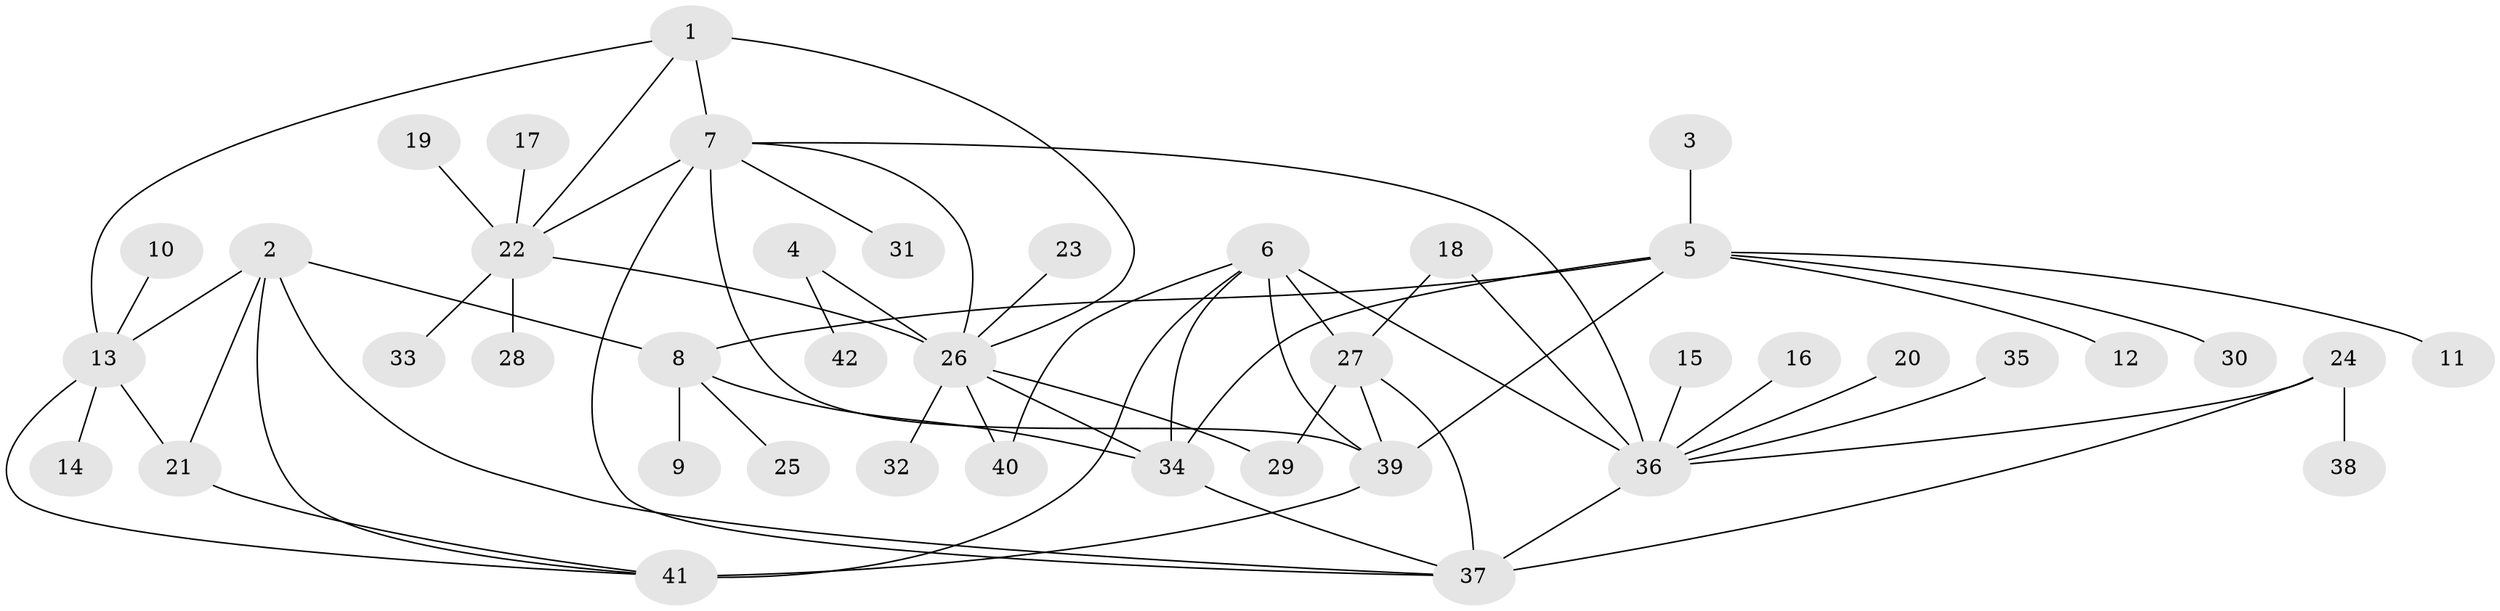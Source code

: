 // original degree distribution, {4: 0.023809523809523808, 9: 0.023809523809523808, 11: 0.011904761904761904, 8: 0.03571428571428571, 6: 0.011904761904761904, 3: 0.03571428571428571, 12: 0.011904761904761904, 7: 0.05952380952380952, 5: 0.05952380952380952, 1: 0.5238095238095238, 2: 0.20238095238095238}
// Generated by graph-tools (version 1.1) at 2025/02/03/09/25 03:02:39]
// undirected, 42 vertices, 63 edges
graph export_dot {
graph [start="1"]
  node [color=gray90,style=filled];
  1;
  2;
  3;
  4;
  5;
  6;
  7;
  8;
  9;
  10;
  11;
  12;
  13;
  14;
  15;
  16;
  17;
  18;
  19;
  20;
  21;
  22;
  23;
  24;
  25;
  26;
  27;
  28;
  29;
  30;
  31;
  32;
  33;
  34;
  35;
  36;
  37;
  38;
  39;
  40;
  41;
  42;
  1 -- 7 [weight=1.0];
  1 -- 13 [weight=1.0];
  1 -- 22 [weight=1.0];
  1 -- 26 [weight=1.0];
  2 -- 8 [weight=1.0];
  2 -- 13 [weight=1.0];
  2 -- 21 [weight=1.0];
  2 -- 37 [weight=1.0];
  2 -- 41 [weight=1.0];
  3 -- 5 [weight=1.0];
  4 -- 26 [weight=1.0];
  4 -- 42 [weight=1.0];
  5 -- 8 [weight=2.0];
  5 -- 11 [weight=1.0];
  5 -- 12 [weight=1.0];
  5 -- 30 [weight=1.0];
  5 -- 34 [weight=2.0];
  5 -- 39 [weight=1.0];
  6 -- 27 [weight=2.0];
  6 -- 34 [weight=1.0];
  6 -- 36 [weight=1.0];
  6 -- 39 [weight=2.0];
  6 -- 40 [weight=1.0];
  6 -- 41 [weight=1.0];
  7 -- 22 [weight=1.0];
  7 -- 26 [weight=1.0];
  7 -- 31 [weight=1.0];
  7 -- 36 [weight=1.0];
  7 -- 37 [weight=1.0];
  7 -- 39 [weight=1.0];
  8 -- 9 [weight=1.0];
  8 -- 25 [weight=1.0];
  8 -- 34 [weight=1.0];
  10 -- 13 [weight=1.0];
  13 -- 14 [weight=1.0];
  13 -- 21 [weight=1.0];
  13 -- 41 [weight=1.0];
  15 -- 36 [weight=1.0];
  16 -- 36 [weight=1.0];
  17 -- 22 [weight=1.0];
  18 -- 27 [weight=1.0];
  18 -- 36 [weight=1.0];
  19 -- 22 [weight=1.0];
  20 -- 36 [weight=1.0];
  21 -- 41 [weight=1.0];
  22 -- 26 [weight=1.0];
  22 -- 28 [weight=1.0];
  22 -- 33 [weight=1.0];
  23 -- 26 [weight=1.0];
  24 -- 36 [weight=1.0];
  24 -- 37 [weight=2.0];
  24 -- 38 [weight=1.0];
  26 -- 29 [weight=1.0];
  26 -- 32 [weight=1.0];
  26 -- 34 [weight=1.0];
  26 -- 40 [weight=1.0];
  27 -- 29 [weight=1.0];
  27 -- 37 [weight=1.0];
  27 -- 39 [weight=1.0];
  34 -- 37 [weight=2.0];
  35 -- 36 [weight=1.0];
  36 -- 37 [weight=2.0];
  39 -- 41 [weight=2.0];
}
